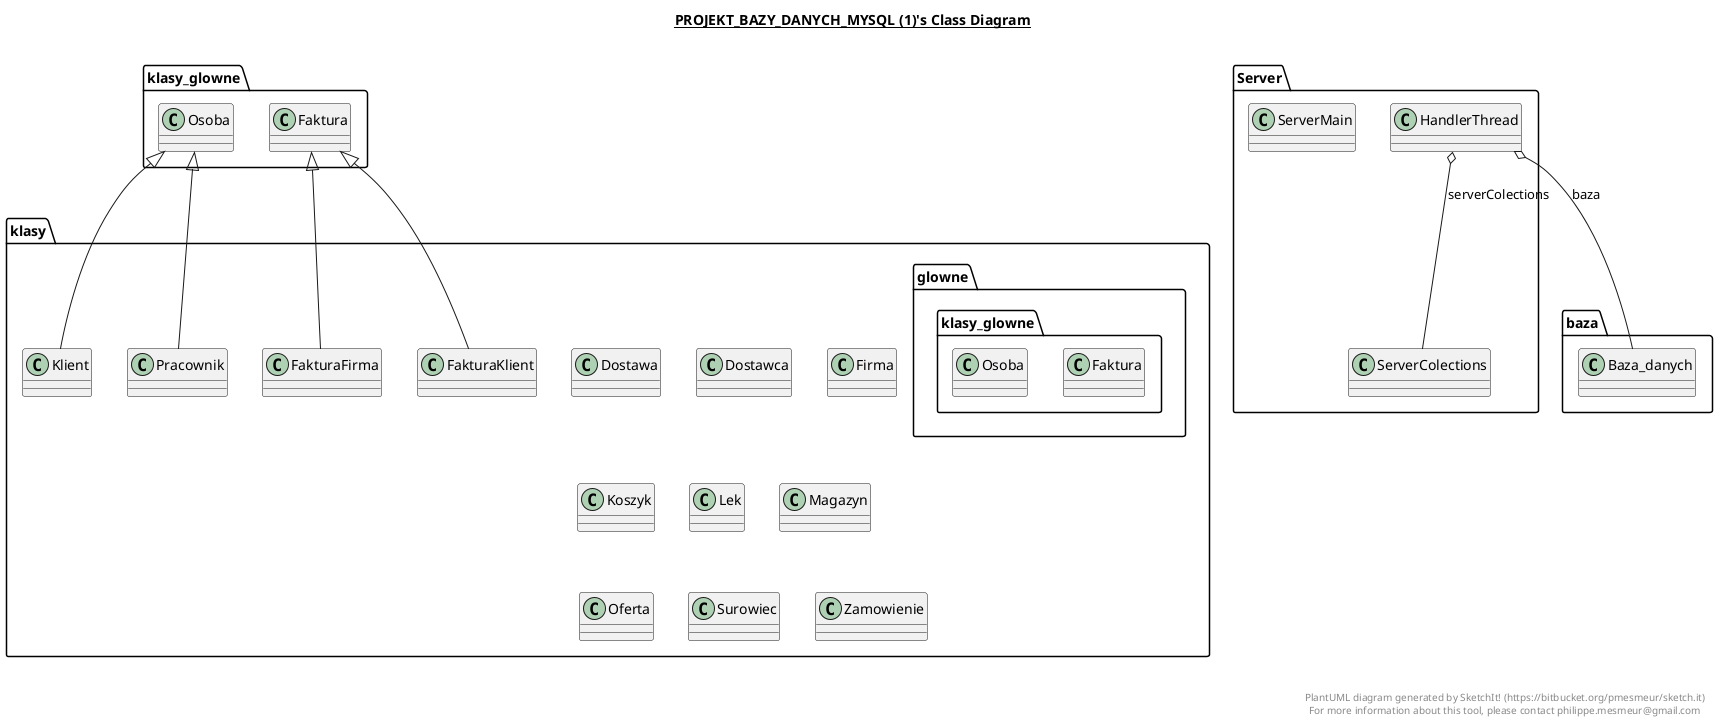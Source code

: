 @startuml

title __PROJEKT_BAZY_DANYCH_MYSQL (1)'s Class Diagram__\n

  namespace Server {
    class Server.HandlerThread {
    }
  }
  

  namespace Server {
    class Server.ServerColections {
    }
  }
  

  namespace Server {
    class Server.ServerMain {
    }
  }
  

  namespace baza {
    class baza.Baza_danych {
    }
  }
  

  namespace klasy {
    class klasy.Dostawa {
    }
  }
  

  namespace klasy {
    class klasy.Dostawca {
    }
  }
  

  namespace klasy {
    class klasy.FakturaFirma {
    }
  }
  

  namespace klasy {
    class klasy.FakturaKlient {
    }
  }
  

  namespace klasy {
    class klasy.Firma {
    }
  }
  

  namespace klasy {
    class klasy.Klient {
    }
  }
  

  namespace klasy {
    class klasy.Koszyk {
    }
  }
  

  namespace klasy {
    class klasy.Lek {
    }
  }
  

  namespace klasy {
    class klasy.Magazyn {
    }
  }
  

  namespace klasy {
    class klasy.Oferta {
    }
  }
  

  namespace klasy {
    class klasy.Pracownik {
    }
  }
  

  namespace klasy {
    class klasy.Surowiec {
    }
  }
  

  namespace klasy {
    class klasy.Zamowienie {
    }
  }
  

  namespace klasy {
    namespace glowne {
      class klasy_glowne.Faktura {
      }
    }
  }
  

  namespace klasy {
    namespace glowne {
      class klasy_glowne.Osoba {
      }
    }
  }
  

  Server.HandlerThread o-- baza.Baza_danych : baza
  Server.HandlerThread o-- Server.ServerColections : serverColections
  klasy.FakturaFirma -up-|> klasy_glowne.Faktura
  klasy.FakturaKlient -up-|> klasy_glowne.Faktura
  klasy.Klient -up-|> klasy_glowne.Osoba
  klasy.Pracownik -up-|> klasy_glowne.Osoba


right footer


PlantUML diagram generated by SketchIt! (https://bitbucket.org/pmesmeur/sketch.it)
For more information about this tool, please contact philippe.mesmeur@gmail.com
endfooter

@enduml
